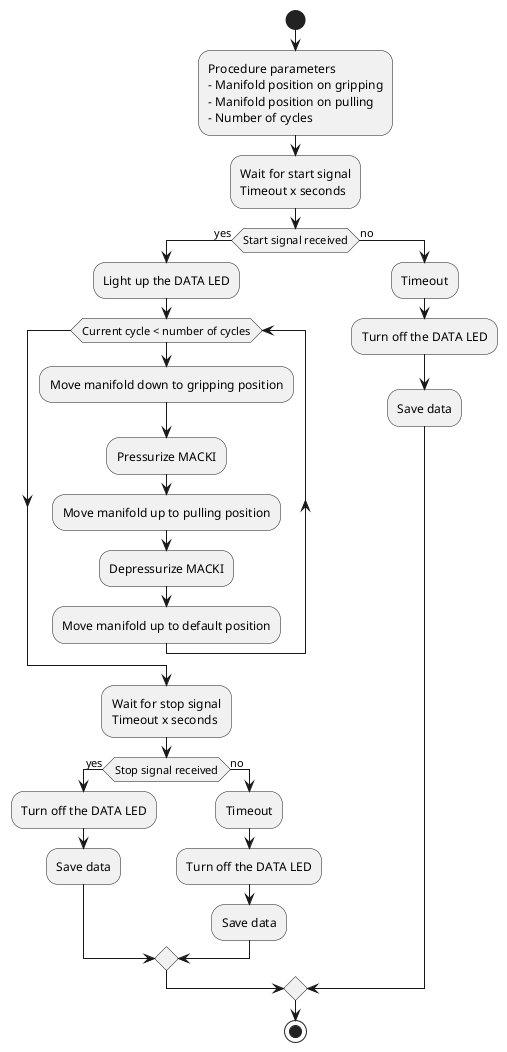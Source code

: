 @startuml Main_grab_test_execute_procedure

start

:Procedure parameters
- Manifold position on gripping
- Manifold position on pulling
- Number of cycles ;

:Wait for start signal
Timeout x seconds;

if (Start signal received) then (yes)
  :Light up the DATA LED;

  
  while (Current cycle < number of cycles)
    :Move manifold down to gripping position;
    :Pressurize MACKI;
    :Move manifold up to pulling position;
    :Depressurize MACKI;
    :Move manifold up to default position;
    endwhile

  :Wait for stop signal
  Timeout x seconds;
  if (Stop signal received) then (yes)
    :Turn off the DATA LED;
    :Save data;
  else (no)
    :Timeout;
    :Turn off the DATA LED;
    :Save data;
  endif
  
else (no)
  :Timeout;
  :Turn off the DATA LED;
  :Save data;
endif


stop

@end uml